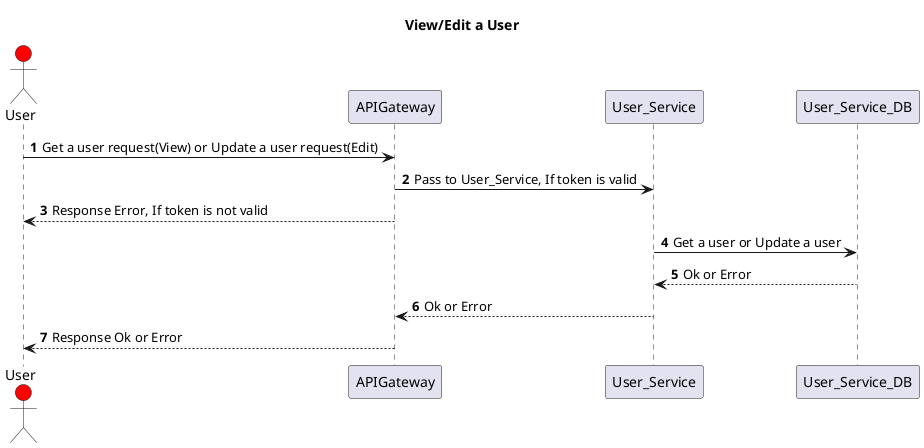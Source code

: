 @startuml View/Edit a user
title View/Edit a User
autonumber
actor User #Red
participant APIGateway
participant User_Service
participant User_Service_DB
User -> APIGateway: Get a user request(View) or Update a user request(Edit) 
APIGateway -> User_Service:Pass to User_Service, If token is valid
APIGateway --> User: Response Error, If token is not valid
User_Service -> User_Service_DB: Get a user or Update a user
User_Service_DB --> User_Service: Ok or Error
User_Service --> APIGateway: Ok or Error
APIGateway --> User: Response Ok or Error
@enduml